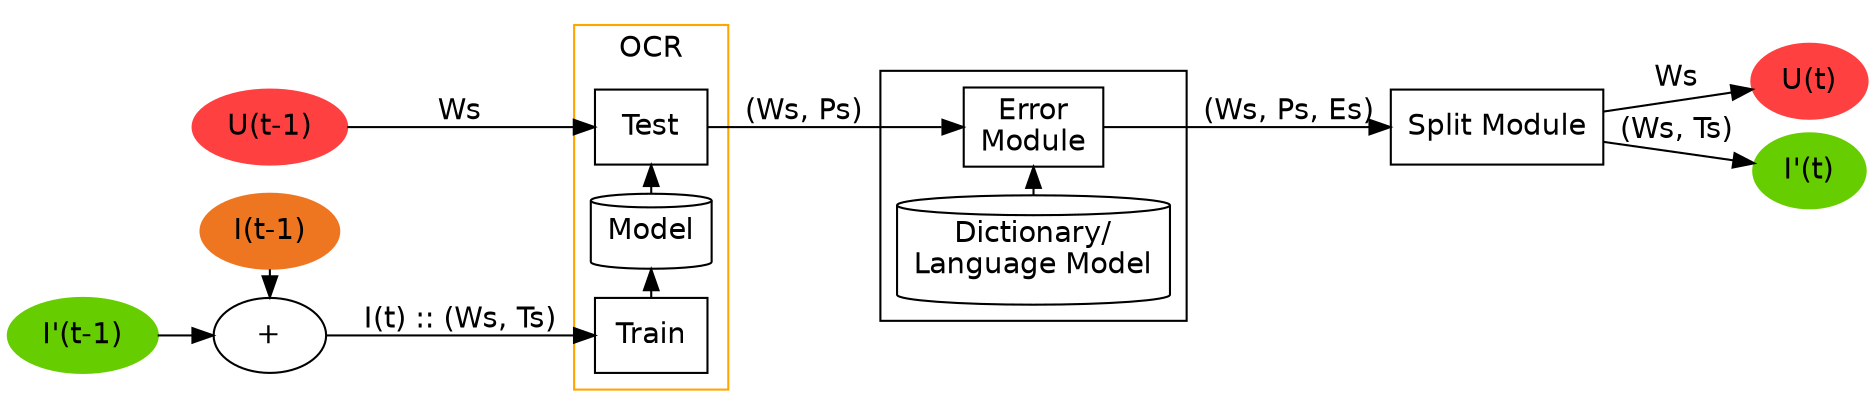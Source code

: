 digraph G {
    rankdir = LR;
    nodesep = 0.10;
    ranksep = 0.05;
    graph [fontname = "helvetica"];
     node [fontname = "helvetica"];
     edge [fontname = "helvetica"];
    error -> split [label = "(Ws, Ps, Es)"];


    split -> ocr_test2 [label = "Ws"];
    //split -> ocr_test2 [label= "Ws"];
    split -> ocr_train2 [label= "(Ws, Ts)"];

    {
        rank = same;
        ocr_test0 [label="U(t-1)", style="filled", color="brown1"];
        ocr_train0 [label = "+"];
        ocr_train_old [label = "I(t-1)", style="filled", color="chocolate2"];
    }

    ocr_train_new [label = "I'(t-1)", style="filled", color="chartreuse3"];
    subgraph cluster_error {
        {
            rank = "same";
            error [label ="Error\nModule", shape="rectangle"]; 
            dict [label = "Dictionary/\nLanguage Model", shape = "cylinder"];
            //error -> dict [style = "dashed", dir="back"];
            dict -> error [style = "dashed"];
        }
    }



    ocr_train_old -> ocr_train0 ;
    ocr_train_new -> ocr_train0 ;

    ocr_test0 -> ocr_test [label = "Ws"];
    ocr_train0 -> ocr_train [label = "I(t) :: (Ws, Ts)"];
    subgraph cluster_ocr {
        label = "OCR";
        color="orange";
        {
            rank=same;
            ocr_train [label = "Train", shape="rectangle"];
            ocr_test [label = "Test", shape="rectangle"];
            model [label = "Model", shape="cylinder"];
        }
        ocr_train -> model [style = "dashed"];
        model -> ocr_test [style = "dashed"];
    }

    {
        rank = same;
        ocr_test2 [label = "U(t)", style="filled", color="brown1"];
        ocr_train2 [label="I'(t)", style="filled", color="chartreuse3"];
    }
    split [label ="Split Module", shape="rectangle"]; 


    ocr_test -> error [label="(Ws, Ps)"];
}
